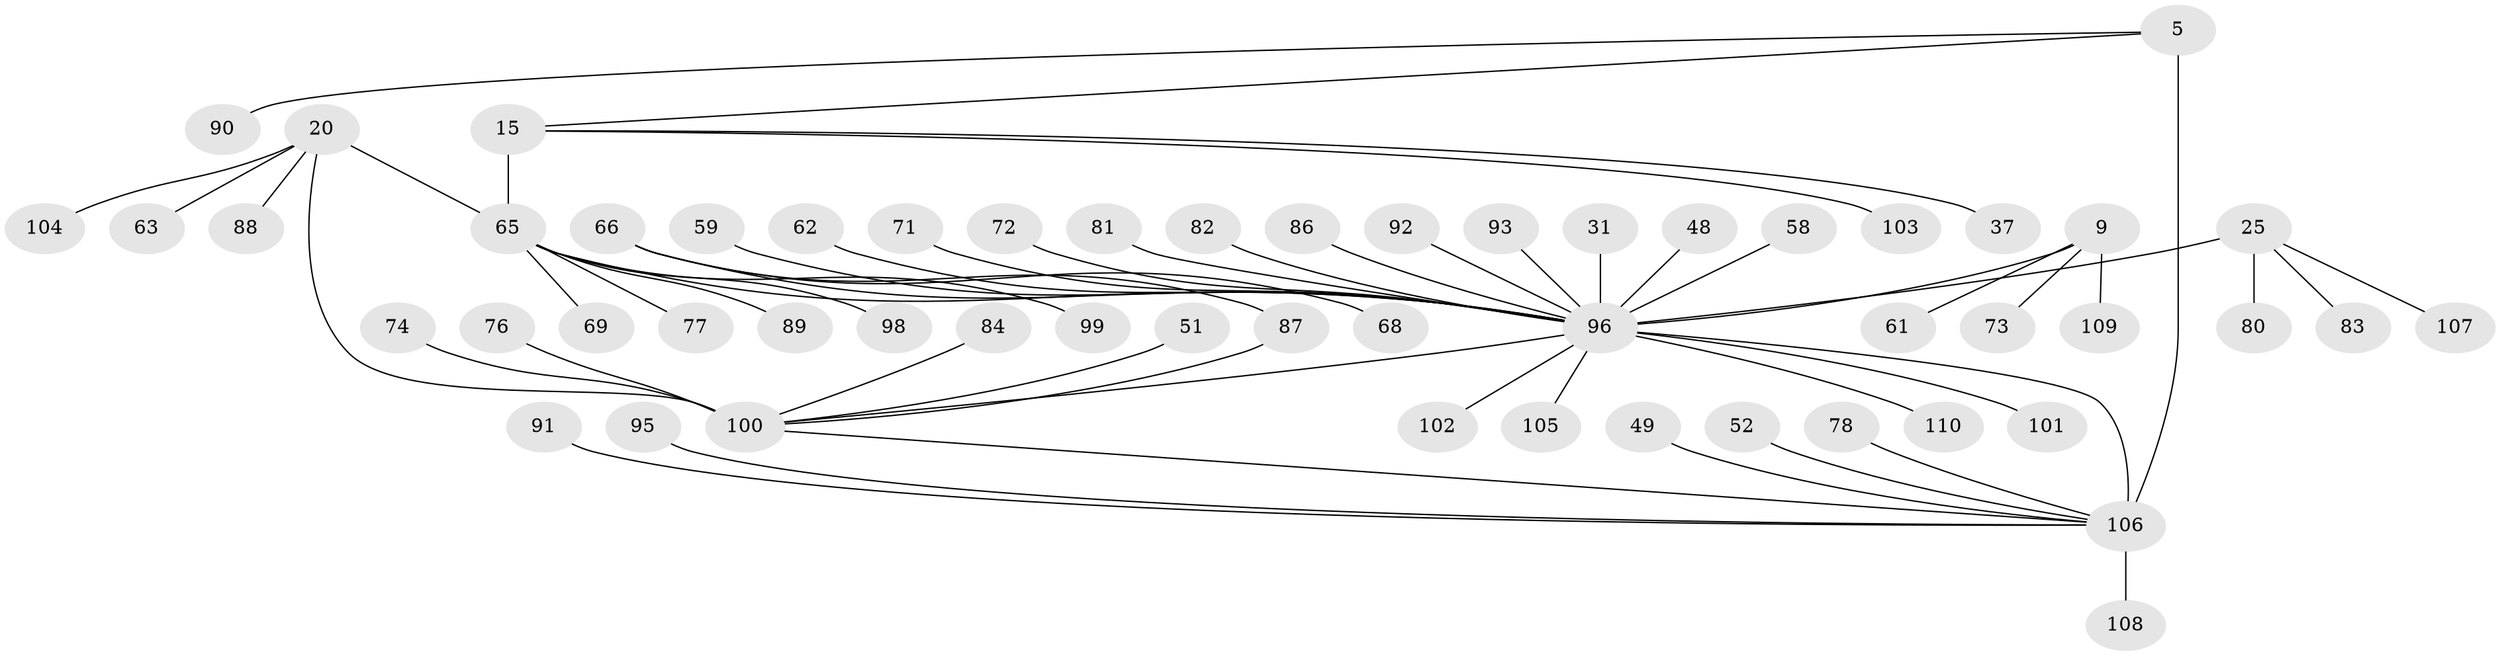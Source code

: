 // original degree distribution, {8: 0.05454545454545454, 5: 0.045454545454545456, 9: 0.045454545454545456, 6: 0.05454545454545454, 11: 0.00909090909090909, 10: 0.00909090909090909, 7: 0.01818181818181818, 3: 0.03636363636363636, 1: 0.5909090909090909, 2: 0.13636363636363635}
// Generated by graph-tools (version 1.1) at 2025/54/03/09/25 04:54:34]
// undirected, 55 vertices, 58 edges
graph export_dot {
graph [start="1"]
  node [color=gray90,style=filled];
  5 [super="+2"];
  9 [super="+8"];
  15 [super="+13"];
  20 [super="+16"];
  25 [super="+24"];
  31;
  37;
  48;
  49;
  51;
  52;
  58;
  59;
  61;
  62;
  63;
  65 [super="+33+35+44+47+55"];
  66 [super="+46"];
  68;
  69;
  71;
  72;
  73;
  74;
  76 [super="+42"];
  77;
  78;
  80;
  81;
  82;
  83 [super="+75"];
  84;
  86;
  87 [super="+79"];
  88;
  89 [super="+60"];
  90;
  91;
  92;
  93;
  95;
  96 [super="+10+7+23+27+30"];
  98;
  99 [super="+94"];
  100 [super="+45+67+19+38+40"];
  101;
  102 [super="+97"];
  103;
  104 [super="+70"];
  105 [super="+64"];
  106 [super="+41"];
  107;
  108 [super="+43+50"];
  109;
  110;
  5 -- 90;
  5 -- 15;
  5 -- 106 [weight=6];
  9 -- 61;
  9 -- 73;
  9 -- 109;
  9 -- 96 [weight=6];
  15 -- 37;
  15 -- 103;
  15 -- 65 [weight=6];
  20 -- 88;
  20 -- 63;
  20 -- 104;
  20 -- 65;
  20 -- 100 [weight=6];
  25 -- 80;
  25 -- 107;
  25 -- 83;
  25 -- 96 [weight=6];
  31 -- 96;
  48 -- 96;
  49 -- 106;
  51 -- 100;
  52 -- 106;
  58 -- 96;
  59 -- 96;
  62 -- 96;
  65 -- 96 [weight=2];
  65 -- 98;
  65 -- 99;
  65 -- 69;
  65 -- 77;
  65 -- 89;
  66 -- 68;
  66 -- 87;
  66 -- 96 [weight=3];
  71 -- 96;
  72 -- 96;
  74 -- 100;
  76 -- 100;
  78 -- 106;
  81 -- 96;
  82 -- 96;
  84 -- 100;
  86 -- 96;
  87 -- 100;
  91 -- 106;
  92 -- 96;
  93 -- 96;
  95 -- 106;
  96 -- 101;
  96 -- 102;
  96 -- 105;
  96 -- 110;
  96 -- 100 [weight=2];
  96 -- 106 [weight=2];
  100 -- 106;
  106 -- 108;
}
